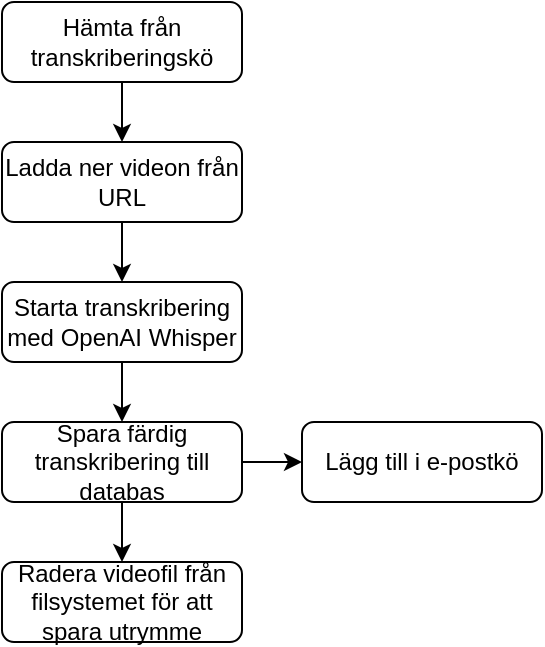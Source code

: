 <mxfile version="23.1.6" type="github">
  <diagram id="C5RBs43oDa-KdzZeNtuy" name="Page-1">
    <mxGraphModel dx="1220" dy="893" grid="1" gridSize="10" guides="1" tooltips="1" connect="1" arrows="1" fold="1" page="1" pageScale="1" pageWidth="827" pageHeight="1169" math="0" shadow="0">
      <root>
        <mxCell id="WIyWlLk6GJQsqaUBKTNV-0" />
        <mxCell id="WIyWlLk6GJQsqaUBKTNV-1" parent="WIyWlLk6GJQsqaUBKTNV-0" />
        <mxCell id="_XBkGqhqnQd2U8eVZXNx-2" value="" style="edgeStyle=orthogonalEdgeStyle;rounded=0;orthogonalLoop=1;jettySize=auto;html=1;" edge="1" parent="WIyWlLk6GJQsqaUBKTNV-1" source="WIyWlLk6GJQsqaUBKTNV-3" target="_XBkGqhqnQd2U8eVZXNx-1">
          <mxGeometry relative="1" as="geometry" />
        </mxCell>
        <mxCell id="WIyWlLk6GJQsqaUBKTNV-3" value="Hämta från transkriberingskö" style="rounded=1;whiteSpace=wrap;html=1;fontSize=12;glass=0;strokeWidth=1;shadow=0;" parent="WIyWlLk6GJQsqaUBKTNV-1" vertex="1">
          <mxGeometry x="40" y="40" width="120" height="40" as="geometry" />
        </mxCell>
        <mxCell id="_XBkGqhqnQd2U8eVZXNx-4" value="" style="edgeStyle=orthogonalEdgeStyle;rounded=0;orthogonalLoop=1;jettySize=auto;html=1;" edge="1" parent="WIyWlLk6GJQsqaUBKTNV-1" source="_XBkGqhqnQd2U8eVZXNx-1" target="_XBkGqhqnQd2U8eVZXNx-3">
          <mxGeometry relative="1" as="geometry" />
        </mxCell>
        <mxCell id="_XBkGqhqnQd2U8eVZXNx-1" value="Ladda ner videon från URL" style="rounded=1;whiteSpace=wrap;html=1;fontSize=12;glass=0;strokeWidth=1;shadow=0;" vertex="1" parent="WIyWlLk6GJQsqaUBKTNV-1">
          <mxGeometry x="40" y="110" width="120" height="40" as="geometry" />
        </mxCell>
        <mxCell id="_XBkGqhqnQd2U8eVZXNx-6" value="" style="edgeStyle=orthogonalEdgeStyle;rounded=0;orthogonalLoop=1;jettySize=auto;html=1;" edge="1" parent="WIyWlLk6GJQsqaUBKTNV-1" source="_XBkGqhqnQd2U8eVZXNx-3" target="_XBkGqhqnQd2U8eVZXNx-5">
          <mxGeometry relative="1" as="geometry" />
        </mxCell>
        <mxCell id="_XBkGqhqnQd2U8eVZXNx-3" value="Starta transkribering med OpenAI Whisper" style="rounded=1;whiteSpace=wrap;html=1;fontSize=12;glass=0;strokeWidth=1;shadow=0;" vertex="1" parent="WIyWlLk6GJQsqaUBKTNV-1">
          <mxGeometry x="40" y="180" width="120" height="40" as="geometry" />
        </mxCell>
        <mxCell id="_XBkGqhqnQd2U8eVZXNx-8" value="" style="edgeStyle=orthogonalEdgeStyle;rounded=0;orthogonalLoop=1;jettySize=auto;html=1;" edge="1" parent="WIyWlLk6GJQsqaUBKTNV-1" source="_XBkGqhqnQd2U8eVZXNx-5" target="_XBkGqhqnQd2U8eVZXNx-7">
          <mxGeometry relative="1" as="geometry" />
        </mxCell>
        <mxCell id="_XBkGqhqnQd2U8eVZXNx-11" value="" style="edgeStyle=orthogonalEdgeStyle;rounded=0;orthogonalLoop=1;jettySize=auto;html=1;" edge="1" parent="WIyWlLk6GJQsqaUBKTNV-1" source="_XBkGqhqnQd2U8eVZXNx-5" target="_XBkGqhqnQd2U8eVZXNx-10">
          <mxGeometry relative="1" as="geometry" />
        </mxCell>
        <mxCell id="_XBkGqhqnQd2U8eVZXNx-5" value="Spara färdig transkribering till databas" style="rounded=1;whiteSpace=wrap;html=1;fontSize=12;glass=0;strokeWidth=1;shadow=0;" vertex="1" parent="WIyWlLk6GJQsqaUBKTNV-1">
          <mxGeometry x="40" y="250" width="120" height="40" as="geometry" />
        </mxCell>
        <mxCell id="_XBkGqhqnQd2U8eVZXNx-7" value="Radera videofil från filsystemet för att spara utrymme" style="rounded=1;whiteSpace=wrap;html=1;fontSize=12;glass=0;strokeWidth=1;shadow=0;" vertex="1" parent="WIyWlLk6GJQsqaUBKTNV-1">
          <mxGeometry x="40" y="320" width="120" height="40" as="geometry" />
        </mxCell>
        <mxCell id="_XBkGqhqnQd2U8eVZXNx-10" value="Lägg till i e-postkö" style="rounded=1;whiteSpace=wrap;html=1;fontSize=12;glass=0;strokeWidth=1;shadow=0;" vertex="1" parent="WIyWlLk6GJQsqaUBKTNV-1">
          <mxGeometry x="190" y="250" width="120" height="40" as="geometry" />
        </mxCell>
      </root>
    </mxGraphModel>
  </diagram>
</mxfile>
